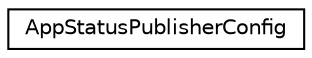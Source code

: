 digraph "Graphical Class Hierarchy"
{
 // LATEX_PDF_SIZE
  edge [fontname="Helvetica",fontsize="10",labelfontname="Helvetica",labelfontsize="10"];
  node [fontname="Helvetica",fontsize="10",shape=record];
  rankdir="LR";
  Node0 [label="AppStatusPublisherConfig",height=0.2,width=0.4,color="black", fillcolor="white", style="filled",URL="$structAppStatusPublisherConfig.html",tooltip="Config parameters for the application status publisher."];
}
